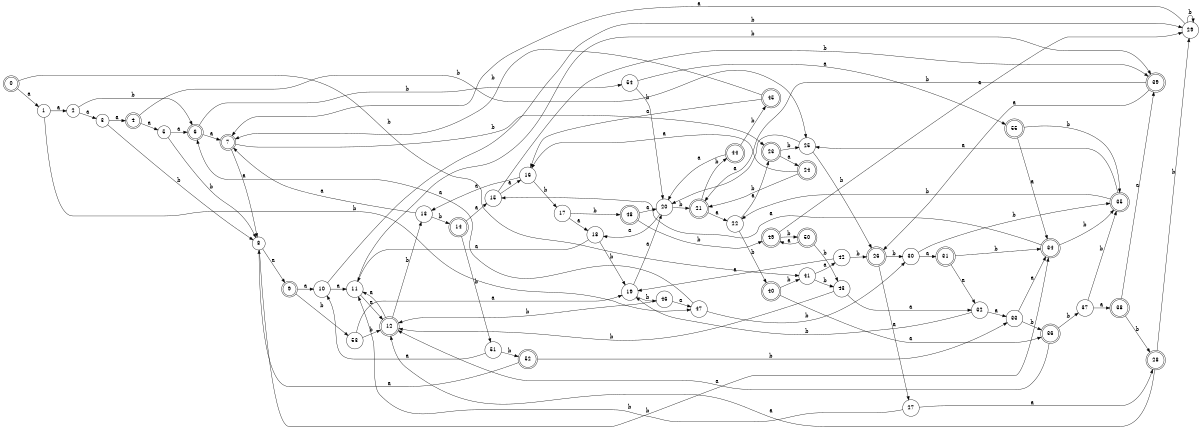 digraph n45_6 {
__start0 [label="" shape="none"];

rankdir=LR;
size="8,5";

s0 [style="rounded,filled", color="black", fillcolor="white" shape="doublecircle", label="0"];
s1 [style="filled", color="black", fillcolor="white" shape="circle", label="1"];
s2 [style="filled", color="black", fillcolor="white" shape="circle", label="2"];
s3 [style="filled", color="black", fillcolor="white" shape="circle", label="3"];
s4 [style="rounded,filled", color="black", fillcolor="white" shape="doublecircle", label="4"];
s5 [style="filled", color="black", fillcolor="white" shape="circle", label="5"];
s6 [style="rounded,filled", color="black", fillcolor="white" shape="doublecircle", label="6"];
s7 [style="rounded,filled", color="black", fillcolor="white" shape="doublecircle", label="7"];
s8 [style="filled", color="black", fillcolor="white" shape="circle", label="8"];
s9 [style="rounded,filled", color="black", fillcolor="white" shape="doublecircle", label="9"];
s10 [style="filled", color="black", fillcolor="white" shape="circle", label="10"];
s11 [style="filled", color="black", fillcolor="white" shape="circle", label="11"];
s12 [style="rounded,filled", color="black", fillcolor="white" shape="doublecircle", label="12"];
s13 [style="filled", color="black", fillcolor="white" shape="circle", label="13"];
s14 [style="rounded,filled", color="black", fillcolor="white" shape="doublecircle", label="14"];
s15 [style="filled", color="black", fillcolor="white" shape="circle", label="15"];
s16 [style="filled", color="black", fillcolor="white" shape="circle", label="16"];
s17 [style="filled", color="black", fillcolor="white" shape="circle", label="17"];
s18 [style="filled", color="black", fillcolor="white" shape="circle", label="18"];
s19 [style="filled", color="black", fillcolor="white" shape="circle", label="19"];
s20 [style="filled", color="black", fillcolor="white" shape="circle", label="20"];
s21 [style="rounded,filled", color="black", fillcolor="white" shape="doublecircle", label="21"];
s22 [style="filled", color="black", fillcolor="white" shape="circle", label="22"];
s23 [style="rounded,filled", color="black", fillcolor="white" shape="doublecircle", label="23"];
s24 [style="rounded,filled", color="black", fillcolor="white" shape="doublecircle", label="24"];
s25 [style="filled", color="black", fillcolor="white" shape="circle", label="25"];
s26 [style="rounded,filled", color="black", fillcolor="white" shape="doublecircle", label="26"];
s27 [style="filled", color="black", fillcolor="white" shape="circle", label="27"];
s28 [style="rounded,filled", color="black", fillcolor="white" shape="doublecircle", label="28"];
s29 [style="filled", color="black", fillcolor="white" shape="circle", label="29"];
s30 [style="filled", color="black", fillcolor="white" shape="circle", label="30"];
s31 [style="rounded,filled", color="black", fillcolor="white" shape="doublecircle", label="31"];
s32 [style="filled", color="black", fillcolor="white" shape="circle", label="32"];
s33 [style="filled", color="black", fillcolor="white" shape="circle", label="33"];
s34 [style="rounded,filled", color="black", fillcolor="white" shape="doublecircle", label="34"];
s35 [style="rounded,filled", color="black", fillcolor="white" shape="doublecircle", label="35"];
s36 [style="rounded,filled", color="black", fillcolor="white" shape="doublecircle", label="36"];
s37 [style="filled", color="black", fillcolor="white" shape="circle", label="37"];
s38 [style="rounded,filled", color="black", fillcolor="white" shape="doublecircle", label="38"];
s39 [style="rounded,filled", color="black", fillcolor="white" shape="doublecircle", label="39"];
s40 [style="rounded,filled", color="black", fillcolor="white" shape="doublecircle", label="40"];
s41 [style="filled", color="black", fillcolor="white" shape="circle", label="41"];
s42 [style="filled", color="black", fillcolor="white" shape="circle", label="42"];
s43 [style="filled", color="black", fillcolor="white" shape="circle", label="43"];
s44 [style="rounded,filled", color="black", fillcolor="white" shape="doublecircle", label="44"];
s45 [style="rounded,filled", color="black", fillcolor="white" shape="doublecircle", label="45"];
s46 [style="filled", color="black", fillcolor="white" shape="circle", label="46"];
s47 [style="filled", color="black", fillcolor="white" shape="circle", label="47"];
s48 [style="rounded,filled", color="black", fillcolor="white" shape="doublecircle", label="48"];
s49 [style="rounded,filled", color="black", fillcolor="white" shape="doublecircle", label="49"];
s50 [style="rounded,filled", color="black", fillcolor="white" shape="doublecircle", label="50"];
s51 [style="filled", color="black", fillcolor="white" shape="circle", label="51"];
s52 [style="rounded,filled", color="black", fillcolor="white" shape="doublecircle", label="52"];
s53 [style="filled", color="black", fillcolor="white" shape="circle", label="53"];
s54 [style="filled", color="black", fillcolor="white" shape="circle", label="54"];
s55 [style="rounded,filled", color="black", fillcolor="white" shape="doublecircle", label="55"];
s0 -> s1 [label="a"];
s0 -> s41 [label="b"];
s1 -> s2 [label="a"];
s1 -> s47 [label="b"];
s2 -> s3 [label="a"];
s2 -> s6 [label="b"];
s3 -> s4 [label="a"];
s3 -> s8 [label="b"];
s4 -> s5 [label="a"];
s4 -> s25 [label="b"];
s5 -> s6 [label="a"];
s5 -> s8 [label="b"];
s6 -> s7 [label="a"];
s6 -> s54 [label="b"];
s7 -> s8 [label="a"];
s7 -> s23 [label="b"];
s8 -> s9 [label="a"];
s8 -> s34 [label="b"];
s9 -> s10 [label="a"];
s9 -> s53 [label="b"];
s10 -> s11 [label="a"];
s10 -> s29 [label="b"];
s11 -> s12 [label="a"];
s11 -> s39 [label="b"];
s12 -> s11 [label="a"];
s12 -> s13 [label="b"];
s13 -> s7 [label="a"];
s13 -> s14 [label="b"];
s14 -> s15 [label="a"];
s14 -> s51 [label="b"];
s15 -> s16 [label="a"];
s15 -> s39 [label="b"];
s16 -> s13 [label="a"];
s16 -> s17 [label="b"];
s17 -> s18 [label="a"];
s17 -> s48 [label="b"];
s18 -> s11 [label="a"];
s18 -> s19 [label="b"];
s19 -> s20 [label="a"];
s19 -> s46 [label="b"];
s20 -> s18 [label="a"];
s20 -> s21 [label="b"];
s21 -> s22 [label="a"];
s21 -> s44 [label="b"];
s22 -> s23 [label="a"];
s22 -> s40 [label="b"];
s23 -> s24 [label="a"];
s23 -> s25 [label="b"];
s24 -> s16 [label="a"];
s24 -> s21 [label="b"];
s25 -> s20 [label="a"];
s25 -> s26 [label="b"];
s26 -> s27 [label="a"];
s26 -> s30 [label="b"];
s27 -> s28 [label="a"];
s27 -> s11 [label="b"];
s28 -> s12 [label="a"];
s28 -> s29 [label="b"];
s29 -> s7 [label="a"];
s29 -> s29 [label="b"];
s30 -> s31 [label="a"];
s30 -> s35 [label="b"];
s31 -> s32 [label="a"];
s31 -> s34 [label="b"];
s32 -> s33 [label="a"];
s32 -> s19 [label="b"];
s33 -> s34 [label="a"];
s33 -> s36 [label="b"];
s34 -> s15 [label="a"];
s34 -> s35 [label="b"];
s35 -> s25 [label="a"];
s35 -> s22 [label="b"];
s36 -> s12 [label="a"];
s36 -> s37 [label="b"];
s37 -> s38 [label="a"];
s37 -> s35 [label="b"];
s38 -> s39 [label="a"];
s38 -> s28 [label="b"];
s39 -> s26 [label="a"];
s39 -> s21 [label="b"];
s40 -> s36 [label="a"];
s40 -> s41 [label="b"];
s41 -> s42 [label="a"];
s41 -> s43 [label="b"];
s42 -> s19 [label="a"];
s42 -> s26 [label="b"];
s43 -> s32 [label="a"];
s43 -> s12 [label="b"];
s44 -> s20 [label="a"];
s44 -> s45 [label="b"];
s45 -> s16 [label="a"];
s45 -> s7 [label="b"];
s46 -> s47 [label="a"];
s46 -> s12 [label="b"];
s47 -> s6 [label="a"];
s47 -> s30 [label="b"];
s48 -> s20 [label="a"];
s48 -> s49 [label="b"];
s49 -> s29 [label="a"];
s49 -> s50 [label="b"];
s50 -> s49 [label="a"];
s50 -> s43 [label="b"];
s51 -> s10 [label="a"];
s51 -> s52 [label="b"];
s52 -> s8 [label="a"];
s52 -> s33 [label="b"];
s53 -> s19 [label="a"];
s53 -> s12 [label="b"];
s54 -> s55 [label="a"];
s54 -> s20 [label="b"];
s55 -> s34 [label="a"];
s55 -> s35 [label="b"];

}